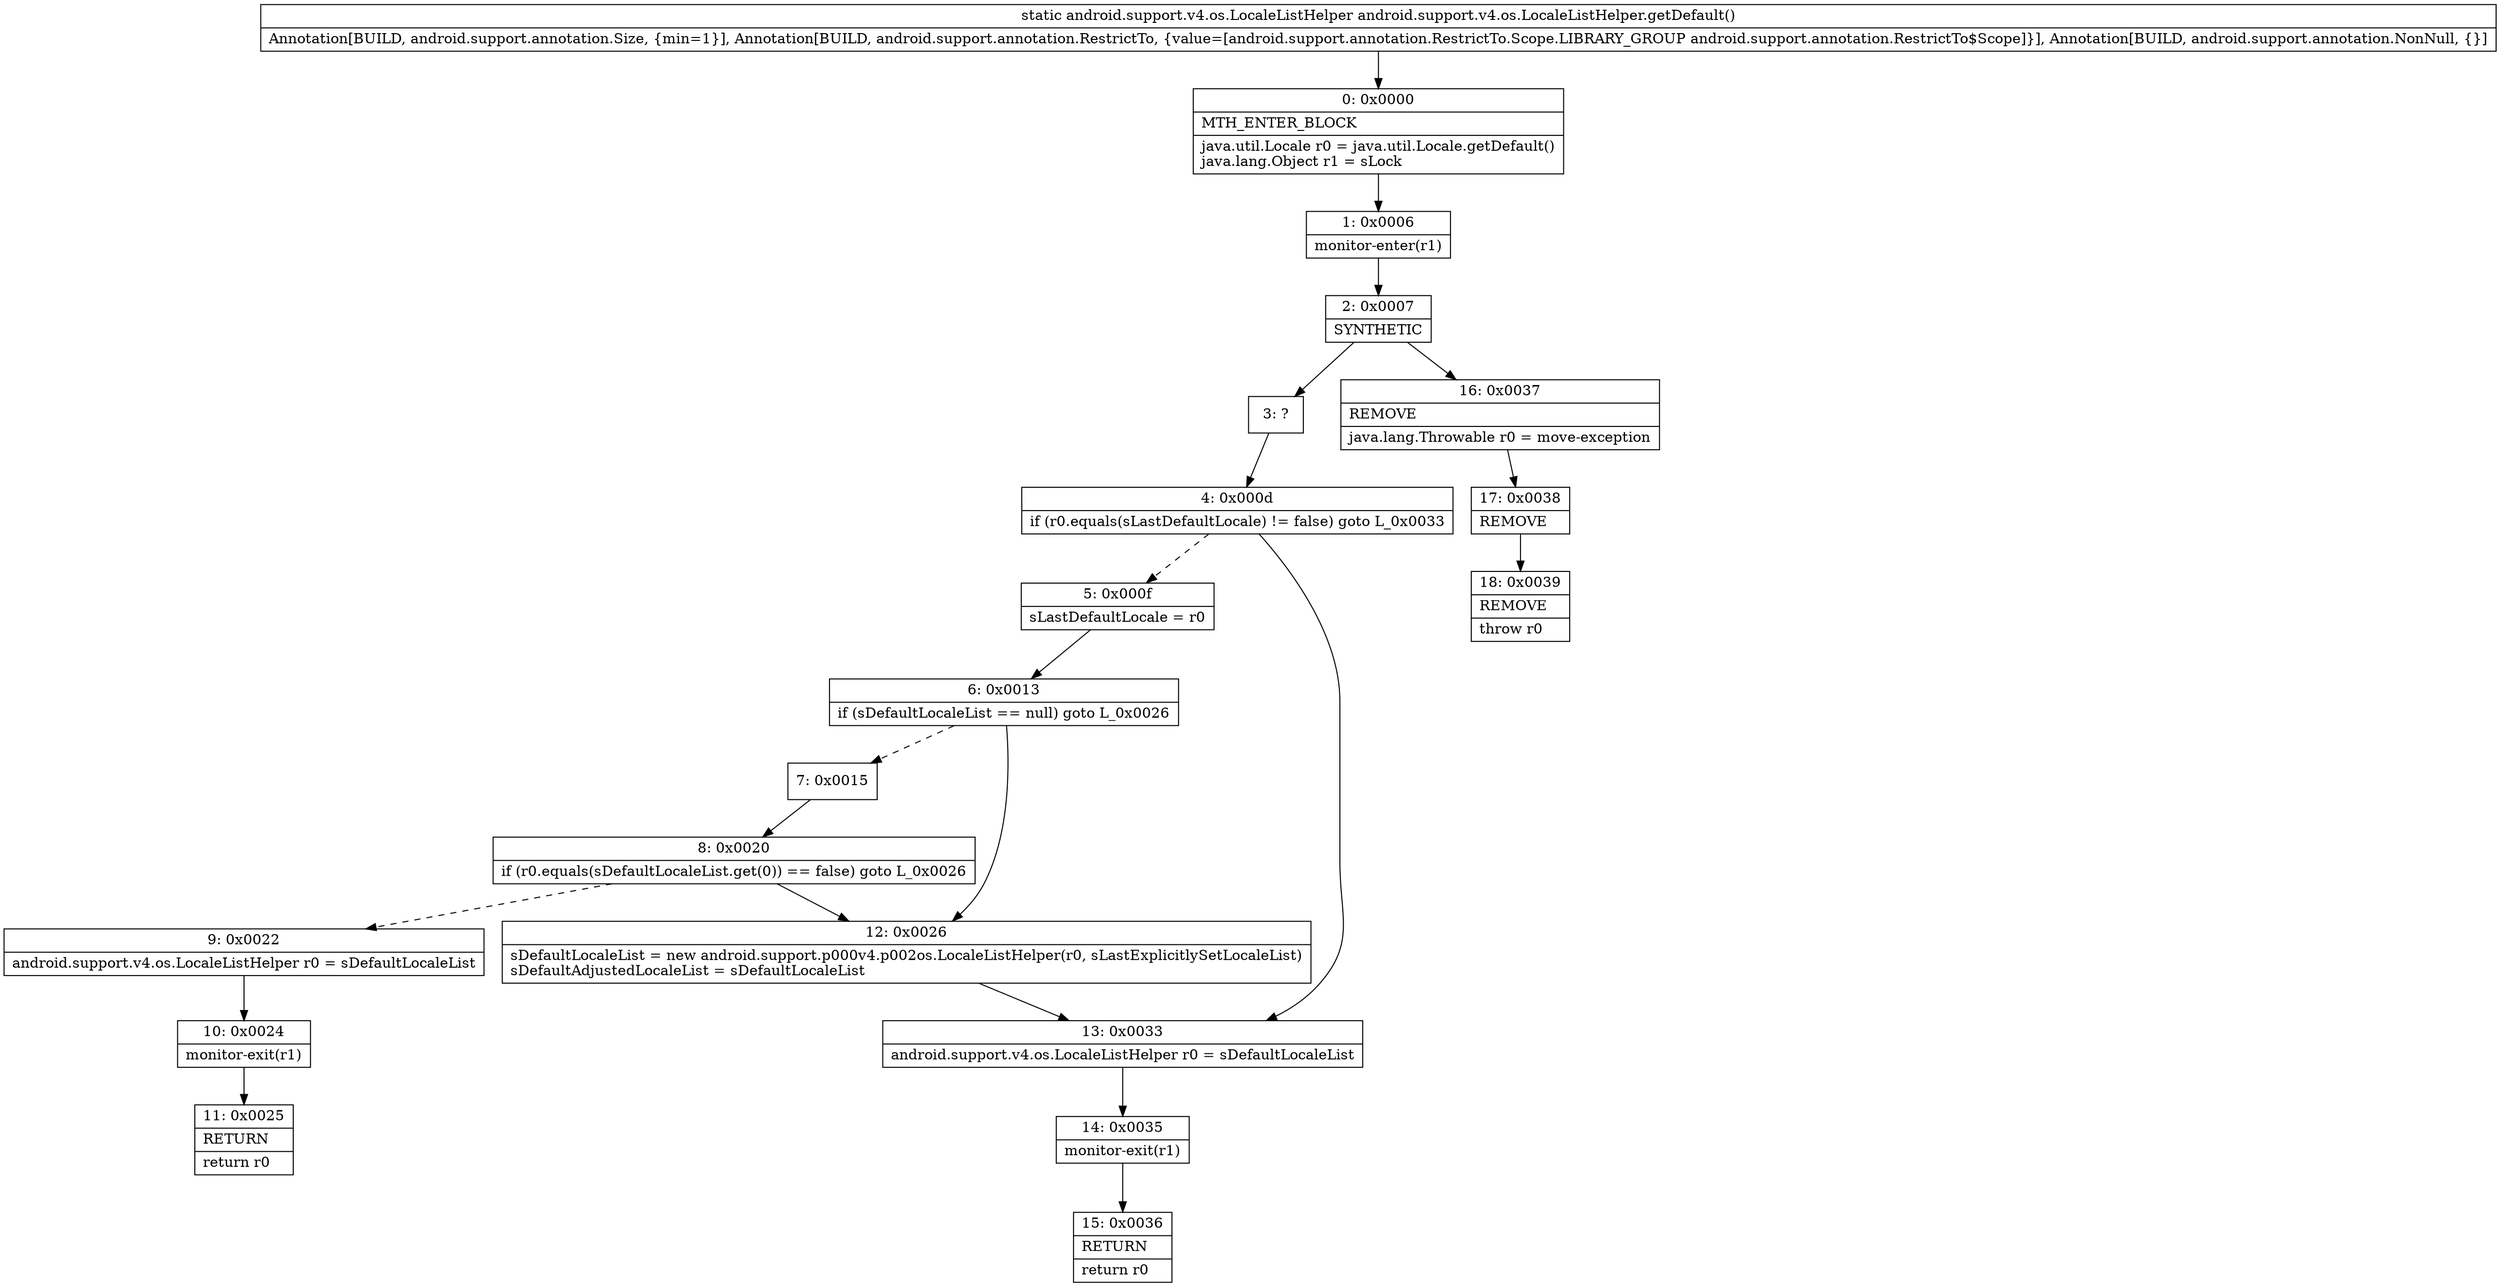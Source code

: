 digraph "CFG forandroid.support.v4.os.LocaleListHelper.getDefault()Landroid\/support\/v4\/os\/LocaleListHelper;" {
Node_0 [shape=record,label="{0\:\ 0x0000|MTH_ENTER_BLOCK\l|java.util.Locale r0 = java.util.Locale.getDefault()\ljava.lang.Object r1 = sLock\l}"];
Node_1 [shape=record,label="{1\:\ 0x0006|monitor\-enter(r1)\l}"];
Node_2 [shape=record,label="{2\:\ 0x0007|SYNTHETIC\l}"];
Node_3 [shape=record,label="{3\:\ ?}"];
Node_4 [shape=record,label="{4\:\ 0x000d|if (r0.equals(sLastDefaultLocale) != false) goto L_0x0033\l}"];
Node_5 [shape=record,label="{5\:\ 0x000f|sLastDefaultLocale = r0\l}"];
Node_6 [shape=record,label="{6\:\ 0x0013|if (sDefaultLocaleList == null) goto L_0x0026\l}"];
Node_7 [shape=record,label="{7\:\ 0x0015}"];
Node_8 [shape=record,label="{8\:\ 0x0020|if (r0.equals(sDefaultLocaleList.get(0)) == false) goto L_0x0026\l}"];
Node_9 [shape=record,label="{9\:\ 0x0022|android.support.v4.os.LocaleListHelper r0 = sDefaultLocaleList\l}"];
Node_10 [shape=record,label="{10\:\ 0x0024|monitor\-exit(r1)\l}"];
Node_11 [shape=record,label="{11\:\ 0x0025|RETURN\l|return r0\l}"];
Node_12 [shape=record,label="{12\:\ 0x0026|sDefaultLocaleList = new android.support.p000v4.p002os.LocaleListHelper(r0, sLastExplicitlySetLocaleList)\lsDefaultAdjustedLocaleList = sDefaultLocaleList\l}"];
Node_13 [shape=record,label="{13\:\ 0x0033|android.support.v4.os.LocaleListHelper r0 = sDefaultLocaleList\l}"];
Node_14 [shape=record,label="{14\:\ 0x0035|monitor\-exit(r1)\l}"];
Node_15 [shape=record,label="{15\:\ 0x0036|RETURN\l|return r0\l}"];
Node_16 [shape=record,label="{16\:\ 0x0037|REMOVE\l|java.lang.Throwable r0 = move\-exception\l}"];
Node_17 [shape=record,label="{17\:\ 0x0038|REMOVE\l}"];
Node_18 [shape=record,label="{18\:\ 0x0039|REMOVE\l|throw r0\l}"];
MethodNode[shape=record,label="{static android.support.v4.os.LocaleListHelper android.support.v4.os.LocaleListHelper.getDefault()  | Annotation[BUILD, android.support.annotation.Size, \{min=1\}], Annotation[BUILD, android.support.annotation.RestrictTo, \{value=[android.support.annotation.RestrictTo.Scope.LIBRARY_GROUP android.support.annotation.RestrictTo$Scope]\}], Annotation[BUILD, android.support.annotation.NonNull, \{\}]\l}"];
MethodNode -> Node_0;
Node_0 -> Node_1;
Node_1 -> Node_2;
Node_2 -> Node_3;
Node_2 -> Node_16;
Node_3 -> Node_4;
Node_4 -> Node_5[style=dashed];
Node_4 -> Node_13;
Node_5 -> Node_6;
Node_6 -> Node_7[style=dashed];
Node_6 -> Node_12;
Node_7 -> Node_8;
Node_8 -> Node_9[style=dashed];
Node_8 -> Node_12;
Node_9 -> Node_10;
Node_10 -> Node_11;
Node_12 -> Node_13;
Node_13 -> Node_14;
Node_14 -> Node_15;
Node_16 -> Node_17;
Node_17 -> Node_18;
}

